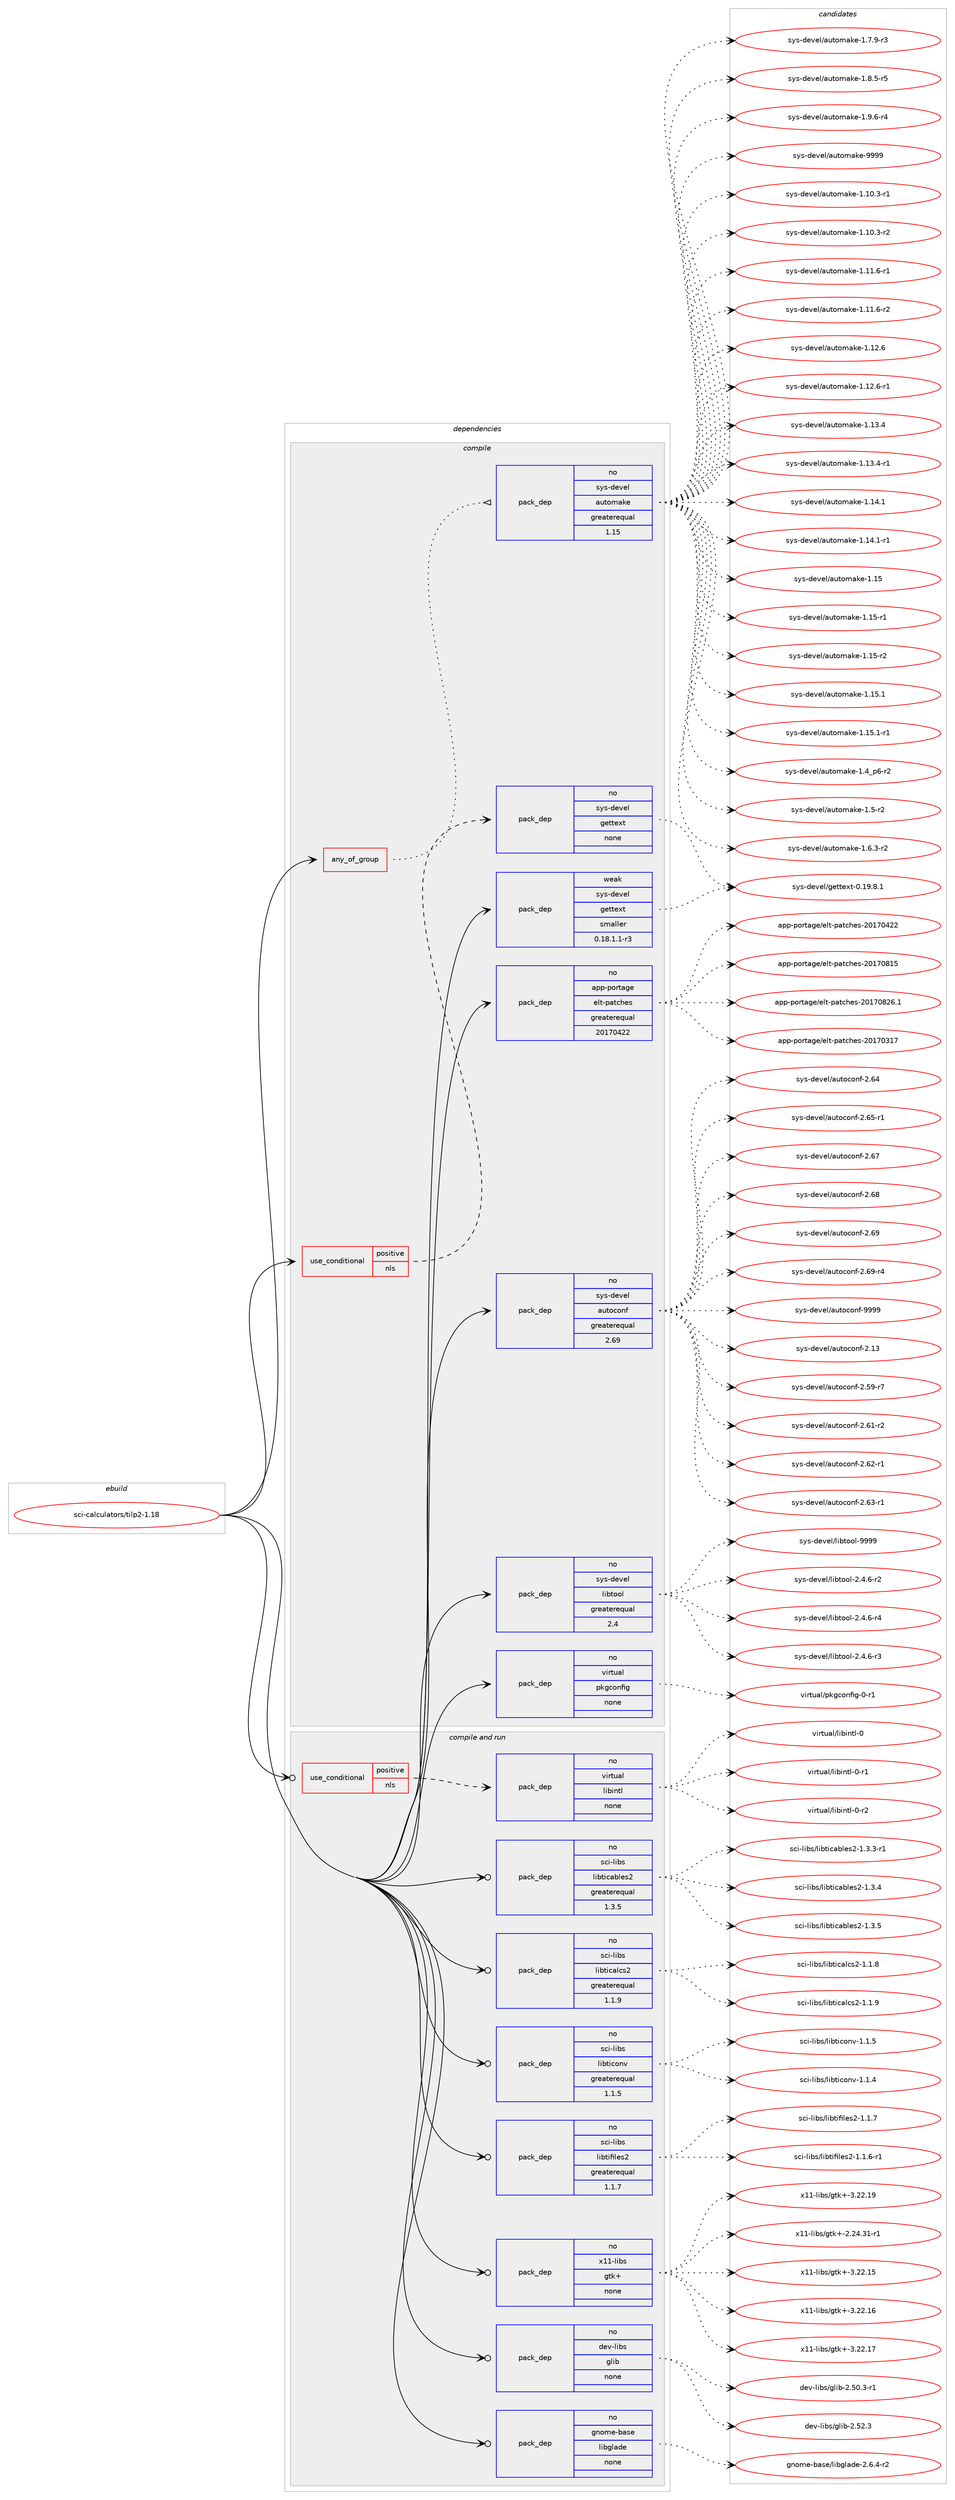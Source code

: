 digraph prolog {

# *************
# Graph options
# *************

newrank=true;
concentrate=true;
compound=true;
graph [rankdir=LR,fontname=Helvetica,fontsize=10,ranksep=1.5];#, ranksep=2.5, nodesep=0.2];
edge  [arrowhead=vee];
node  [fontname=Helvetica,fontsize=10];

# **********
# The ebuild
# **********

subgraph cluster_leftcol {
color=gray;
rank=same;
label=<<i>ebuild</i>>;
id [label="sci-calculators/tilp2-1.18", color=red, width=4, href="../sci-calculators/tilp2-1.18.svg"];
}

# ****************
# The dependencies
# ****************

subgraph cluster_midcol {
color=gray;
label=<<i>dependencies</i>>;
subgraph cluster_compile {
fillcolor="#eeeeee";
style=filled;
label=<<i>compile</i>>;
subgraph any7502 {
dependency445598 [label=<<TABLE BORDER="0" CELLBORDER="1" CELLSPACING="0" CELLPADDING="4"><TR><TD CELLPADDING="10">any_of_group</TD></TR></TABLE>>, shape=none, color=red];subgraph pack328387 {
dependency445599 [label=<<TABLE BORDER="0" CELLBORDER="1" CELLSPACING="0" CELLPADDING="4" WIDTH="220"><TR><TD ROWSPAN="6" CELLPADDING="30">pack_dep</TD></TR><TR><TD WIDTH="110">no</TD></TR><TR><TD>sys-devel</TD></TR><TR><TD>automake</TD></TR><TR><TD>greaterequal</TD></TR><TR><TD>1.15</TD></TR></TABLE>>, shape=none, color=blue];
}
dependency445598:e -> dependency445599:w [weight=20,style="dotted",arrowhead="oinv"];
}
id:e -> dependency445598:w [weight=20,style="solid",arrowhead="vee"];
subgraph cond109464 {
dependency445600 [label=<<TABLE BORDER="0" CELLBORDER="1" CELLSPACING="0" CELLPADDING="4"><TR><TD ROWSPAN="3" CELLPADDING="10">use_conditional</TD></TR><TR><TD>positive</TD></TR><TR><TD>nls</TD></TR></TABLE>>, shape=none, color=red];
subgraph pack328388 {
dependency445601 [label=<<TABLE BORDER="0" CELLBORDER="1" CELLSPACING="0" CELLPADDING="4" WIDTH="220"><TR><TD ROWSPAN="6" CELLPADDING="30">pack_dep</TD></TR><TR><TD WIDTH="110">no</TD></TR><TR><TD>sys-devel</TD></TR><TR><TD>gettext</TD></TR><TR><TD>none</TD></TR><TR><TD></TD></TR></TABLE>>, shape=none, color=blue];
}
dependency445600:e -> dependency445601:w [weight=20,style="dashed",arrowhead="vee"];
}
id:e -> dependency445600:w [weight=20,style="solid",arrowhead="vee"];
subgraph pack328389 {
dependency445602 [label=<<TABLE BORDER="0" CELLBORDER="1" CELLSPACING="0" CELLPADDING="4" WIDTH="220"><TR><TD ROWSPAN="6" CELLPADDING="30">pack_dep</TD></TR><TR><TD WIDTH="110">no</TD></TR><TR><TD>app-portage</TD></TR><TR><TD>elt-patches</TD></TR><TR><TD>greaterequal</TD></TR><TR><TD>20170422</TD></TR></TABLE>>, shape=none, color=blue];
}
id:e -> dependency445602:w [weight=20,style="solid",arrowhead="vee"];
subgraph pack328390 {
dependency445603 [label=<<TABLE BORDER="0" CELLBORDER="1" CELLSPACING="0" CELLPADDING="4" WIDTH="220"><TR><TD ROWSPAN="6" CELLPADDING="30">pack_dep</TD></TR><TR><TD WIDTH="110">no</TD></TR><TR><TD>sys-devel</TD></TR><TR><TD>autoconf</TD></TR><TR><TD>greaterequal</TD></TR><TR><TD>2.69</TD></TR></TABLE>>, shape=none, color=blue];
}
id:e -> dependency445603:w [weight=20,style="solid",arrowhead="vee"];
subgraph pack328391 {
dependency445604 [label=<<TABLE BORDER="0" CELLBORDER="1" CELLSPACING="0" CELLPADDING="4" WIDTH="220"><TR><TD ROWSPAN="6" CELLPADDING="30">pack_dep</TD></TR><TR><TD WIDTH="110">no</TD></TR><TR><TD>sys-devel</TD></TR><TR><TD>libtool</TD></TR><TR><TD>greaterequal</TD></TR><TR><TD>2.4</TD></TR></TABLE>>, shape=none, color=blue];
}
id:e -> dependency445604:w [weight=20,style="solid",arrowhead="vee"];
subgraph pack328392 {
dependency445605 [label=<<TABLE BORDER="0" CELLBORDER="1" CELLSPACING="0" CELLPADDING="4" WIDTH="220"><TR><TD ROWSPAN="6" CELLPADDING="30">pack_dep</TD></TR><TR><TD WIDTH="110">no</TD></TR><TR><TD>virtual</TD></TR><TR><TD>pkgconfig</TD></TR><TR><TD>none</TD></TR><TR><TD></TD></TR></TABLE>>, shape=none, color=blue];
}
id:e -> dependency445605:w [weight=20,style="solid",arrowhead="vee"];
subgraph pack328393 {
dependency445606 [label=<<TABLE BORDER="0" CELLBORDER="1" CELLSPACING="0" CELLPADDING="4" WIDTH="220"><TR><TD ROWSPAN="6" CELLPADDING="30">pack_dep</TD></TR><TR><TD WIDTH="110">weak</TD></TR><TR><TD>sys-devel</TD></TR><TR><TD>gettext</TD></TR><TR><TD>smaller</TD></TR><TR><TD>0.18.1.1-r3</TD></TR></TABLE>>, shape=none, color=blue];
}
id:e -> dependency445606:w [weight=20,style="solid",arrowhead="vee"];
}
subgraph cluster_compileandrun {
fillcolor="#eeeeee";
style=filled;
label=<<i>compile and run</i>>;
subgraph cond109465 {
dependency445607 [label=<<TABLE BORDER="0" CELLBORDER="1" CELLSPACING="0" CELLPADDING="4"><TR><TD ROWSPAN="3" CELLPADDING="10">use_conditional</TD></TR><TR><TD>positive</TD></TR><TR><TD>nls</TD></TR></TABLE>>, shape=none, color=red];
subgraph pack328394 {
dependency445608 [label=<<TABLE BORDER="0" CELLBORDER="1" CELLSPACING="0" CELLPADDING="4" WIDTH="220"><TR><TD ROWSPAN="6" CELLPADDING="30">pack_dep</TD></TR><TR><TD WIDTH="110">no</TD></TR><TR><TD>virtual</TD></TR><TR><TD>libintl</TD></TR><TR><TD>none</TD></TR><TR><TD></TD></TR></TABLE>>, shape=none, color=blue];
}
dependency445607:e -> dependency445608:w [weight=20,style="dashed",arrowhead="vee"];
}
id:e -> dependency445607:w [weight=20,style="solid",arrowhead="odotvee"];
subgraph pack328395 {
dependency445609 [label=<<TABLE BORDER="0" CELLBORDER="1" CELLSPACING="0" CELLPADDING="4" WIDTH="220"><TR><TD ROWSPAN="6" CELLPADDING="30">pack_dep</TD></TR><TR><TD WIDTH="110">no</TD></TR><TR><TD>dev-libs</TD></TR><TR><TD>glib</TD></TR><TR><TD>none</TD></TR><TR><TD></TD></TR></TABLE>>, shape=none, color=blue];
}
id:e -> dependency445609:w [weight=20,style="solid",arrowhead="odotvee"];
subgraph pack328396 {
dependency445610 [label=<<TABLE BORDER="0" CELLBORDER="1" CELLSPACING="0" CELLPADDING="4" WIDTH="220"><TR><TD ROWSPAN="6" CELLPADDING="30">pack_dep</TD></TR><TR><TD WIDTH="110">no</TD></TR><TR><TD>gnome-base</TD></TR><TR><TD>libglade</TD></TR><TR><TD>none</TD></TR><TR><TD></TD></TR></TABLE>>, shape=none, color=blue];
}
id:e -> dependency445610:w [weight=20,style="solid",arrowhead="odotvee"];
subgraph pack328397 {
dependency445611 [label=<<TABLE BORDER="0" CELLBORDER="1" CELLSPACING="0" CELLPADDING="4" WIDTH="220"><TR><TD ROWSPAN="6" CELLPADDING="30">pack_dep</TD></TR><TR><TD WIDTH="110">no</TD></TR><TR><TD>sci-libs</TD></TR><TR><TD>libticables2</TD></TR><TR><TD>greaterequal</TD></TR><TR><TD>1.3.5</TD></TR></TABLE>>, shape=none, color=blue];
}
id:e -> dependency445611:w [weight=20,style="solid",arrowhead="odotvee"];
subgraph pack328398 {
dependency445612 [label=<<TABLE BORDER="0" CELLBORDER="1" CELLSPACING="0" CELLPADDING="4" WIDTH="220"><TR><TD ROWSPAN="6" CELLPADDING="30">pack_dep</TD></TR><TR><TD WIDTH="110">no</TD></TR><TR><TD>sci-libs</TD></TR><TR><TD>libticalcs2</TD></TR><TR><TD>greaterequal</TD></TR><TR><TD>1.1.9</TD></TR></TABLE>>, shape=none, color=blue];
}
id:e -> dependency445612:w [weight=20,style="solid",arrowhead="odotvee"];
subgraph pack328399 {
dependency445613 [label=<<TABLE BORDER="0" CELLBORDER="1" CELLSPACING="0" CELLPADDING="4" WIDTH="220"><TR><TD ROWSPAN="6" CELLPADDING="30">pack_dep</TD></TR><TR><TD WIDTH="110">no</TD></TR><TR><TD>sci-libs</TD></TR><TR><TD>libticonv</TD></TR><TR><TD>greaterequal</TD></TR><TR><TD>1.1.5</TD></TR></TABLE>>, shape=none, color=blue];
}
id:e -> dependency445613:w [weight=20,style="solid",arrowhead="odotvee"];
subgraph pack328400 {
dependency445614 [label=<<TABLE BORDER="0" CELLBORDER="1" CELLSPACING="0" CELLPADDING="4" WIDTH="220"><TR><TD ROWSPAN="6" CELLPADDING="30">pack_dep</TD></TR><TR><TD WIDTH="110">no</TD></TR><TR><TD>sci-libs</TD></TR><TR><TD>libtifiles2</TD></TR><TR><TD>greaterequal</TD></TR><TR><TD>1.1.7</TD></TR></TABLE>>, shape=none, color=blue];
}
id:e -> dependency445614:w [weight=20,style="solid",arrowhead="odotvee"];
subgraph pack328401 {
dependency445615 [label=<<TABLE BORDER="0" CELLBORDER="1" CELLSPACING="0" CELLPADDING="4" WIDTH="220"><TR><TD ROWSPAN="6" CELLPADDING="30">pack_dep</TD></TR><TR><TD WIDTH="110">no</TD></TR><TR><TD>x11-libs</TD></TR><TR><TD>gtk+</TD></TR><TR><TD>none</TD></TR><TR><TD></TD></TR></TABLE>>, shape=none, color=blue];
}
id:e -> dependency445615:w [weight=20,style="solid",arrowhead="odotvee"];
}
subgraph cluster_run {
fillcolor="#eeeeee";
style=filled;
label=<<i>run</i>>;
}
}

# **************
# The candidates
# **************

subgraph cluster_choices {
rank=same;
color=gray;
label=<<i>candidates</i>>;

subgraph choice328387 {
color=black;
nodesep=1;
choice11512111545100101118101108479711711611110997107101454946494846514511449 [label="sys-devel/automake-1.10.3-r1", color=red, width=4,href="../sys-devel/automake-1.10.3-r1.svg"];
choice11512111545100101118101108479711711611110997107101454946494846514511450 [label="sys-devel/automake-1.10.3-r2", color=red, width=4,href="../sys-devel/automake-1.10.3-r2.svg"];
choice11512111545100101118101108479711711611110997107101454946494946544511449 [label="sys-devel/automake-1.11.6-r1", color=red, width=4,href="../sys-devel/automake-1.11.6-r1.svg"];
choice11512111545100101118101108479711711611110997107101454946494946544511450 [label="sys-devel/automake-1.11.6-r2", color=red, width=4,href="../sys-devel/automake-1.11.6-r2.svg"];
choice1151211154510010111810110847971171161111099710710145494649504654 [label="sys-devel/automake-1.12.6", color=red, width=4,href="../sys-devel/automake-1.12.6.svg"];
choice11512111545100101118101108479711711611110997107101454946495046544511449 [label="sys-devel/automake-1.12.6-r1", color=red, width=4,href="../sys-devel/automake-1.12.6-r1.svg"];
choice1151211154510010111810110847971171161111099710710145494649514652 [label="sys-devel/automake-1.13.4", color=red, width=4,href="../sys-devel/automake-1.13.4.svg"];
choice11512111545100101118101108479711711611110997107101454946495146524511449 [label="sys-devel/automake-1.13.4-r1", color=red, width=4,href="../sys-devel/automake-1.13.4-r1.svg"];
choice1151211154510010111810110847971171161111099710710145494649524649 [label="sys-devel/automake-1.14.1", color=red, width=4,href="../sys-devel/automake-1.14.1.svg"];
choice11512111545100101118101108479711711611110997107101454946495246494511449 [label="sys-devel/automake-1.14.1-r1", color=red, width=4,href="../sys-devel/automake-1.14.1-r1.svg"];
choice115121115451001011181011084797117116111109971071014549464953 [label="sys-devel/automake-1.15", color=red, width=4,href="../sys-devel/automake-1.15.svg"];
choice1151211154510010111810110847971171161111099710710145494649534511449 [label="sys-devel/automake-1.15-r1", color=red, width=4,href="../sys-devel/automake-1.15-r1.svg"];
choice1151211154510010111810110847971171161111099710710145494649534511450 [label="sys-devel/automake-1.15-r2", color=red, width=4,href="../sys-devel/automake-1.15-r2.svg"];
choice1151211154510010111810110847971171161111099710710145494649534649 [label="sys-devel/automake-1.15.1", color=red, width=4,href="../sys-devel/automake-1.15.1.svg"];
choice11512111545100101118101108479711711611110997107101454946495346494511449 [label="sys-devel/automake-1.15.1-r1", color=red, width=4,href="../sys-devel/automake-1.15.1-r1.svg"];
choice115121115451001011181011084797117116111109971071014549465295112544511450 [label="sys-devel/automake-1.4_p6-r2", color=red, width=4,href="../sys-devel/automake-1.4_p6-r2.svg"];
choice11512111545100101118101108479711711611110997107101454946534511450 [label="sys-devel/automake-1.5-r2", color=red, width=4,href="../sys-devel/automake-1.5-r2.svg"];
choice115121115451001011181011084797117116111109971071014549465446514511450 [label="sys-devel/automake-1.6.3-r2", color=red, width=4,href="../sys-devel/automake-1.6.3-r2.svg"];
choice115121115451001011181011084797117116111109971071014549465546574511451 [label="sys-devel/automake-1.7.9-r3", color=red, width=4,href="../sys-devel/automake-1.7.9-r3.svg"];
choice115121115451001011181011084797117116111109971071014549465646534511453 [label="sys-devel/automake-1.8.5-r5", color=red, width=4,href="../sys-devel/automake-1.8.5-r5.svg"];
choice115121115451001011181011084797117116111109971071014549465746544511452 [label="sys-devel/automake-1.9.6-r4", color=red, width=4,href="../sys-devel/automake-1.9.6-r4.svg"];
choice115121115451001011181011084797117116111109971071014557575757 [label="sys-devel/automake-9999", color=red, width=4,href="../sys-devel/automake-9999.svg"];
dependency445599:e -> choice11512111545100101118101108479711711611110997107101454946494846514511449:w [style=dotted,weight="100"];
dependency445599:e -> choice11512111545100101118101108479711711611110997107101454946494846514511450:w [style=dotted,weight="100"];
dependency445599:e -> choice11512111545100101118101108479711711611110997107101454946494946544511449:w [style=dotted,weight="100"];
dependency445599:e -> choice11512111545100101118101108479711711611110997107101454946494946544511450:w [style=dotted,weight="100"];
dependency445599:e -> choice1151211154510010111810110847971171161111099710710145494649504654:w [style=dotted,weight="100"];
dependency445599:e -> choice11512111545100101118101108479711711611110997107101454946495046544511449:w [style=dotted,weight="100"];
dependency445599:e -> choice1151211154510010111810110847971171161111099710710145494649514652:w [style=dotted,weight="100"];
dependency445599:e -> choice11512111545100101118101108479711711611110997107101454946495146524511449:w [style=dotted,weight="100"];
dependency445599:e -> choice1151211154510010111810110847971171161111099710710145494649524649:w [style=dotted,weight="100"];
dependency445599:e -> choice11512111545100101118101108479711711611110997107101454946495246494511449:w [style=dotted,weight="100"];
dependency445599:e -> choice115121115451001011181011084797117116111109971071014549464953:w [style=dotted,weight="100"];
dependency445599:e -> choice1151211154510010111810110847971171161111099710710145494649534511449:w [style=dotted,weight="100"];
dependency445599:e -> choice1151211154510010111810110847971171161111099710710145494649534511450:w [style=dotted,weight="100"];
dependency445599:e -> choice1151211154510010111810110847971171161111099710710145494649534649:w [style=dotted,weight="100"];
dependency445599:e -> choice11512111545100101118101108479711711611110997107101454946495346494511449:w [style=dotted,weight="100"];
dependency445599:e -> choice115121115451001011181011084797117116111109971071014549465295112544511450:w [style=dotted,weight="100"];
dependency445599:e -> choice11512111545100101118101108479711711611110997107101454946534511450:w [style=dotted,weight="100"];
dependency445599:e -> choice115121115451001011181011084797117116111109971071014549465446514511450:w [style=dotted,weight="100"];
dependency445599:e -> choice115121115451001011181011084797117116111109971071014549465546574511451:w [style=dotted,weight="100"];
dependency445599:e -> choice115121115451001011181011084797117116111109971071014549465646534511453:w [style=dotted,weight="100"];
dependency445599:e -> choice115121115451001011181011084797117116111109971071014549465746544511452:w [style=dotted,weight="100"];
dependency445599:e -> choice115121115451001011181011084797117116111109971071014557575757:w [style=dotted,weight="100"];
}
subgraph choice328388 {
color=black;
nodesep=1;
choice1151211154510010111810110847103101116116101120116454846495746564649 [label="sys-devel/gettext-0.19.8.1", color=red, width=4,href="../sys-devel/gettext-0.19.8.1.svg"];
dependency445601:e -> choice1151211154510010111810110847103101116116101120116454846495746564649:w [style=dotted,weight="100"];
}
subgraph choice328389 {
color=black;
nodesep=1;
choice97112112451121111141169710310147101108116451129711699104101115455048495548514955 [label="app-portage/elt-patches-20170317", color=red, width=4,href="../app-portage/elt-patches-20170317.svg"];
choice97112112451121111141169710310147101108116451129711699104101115455048495548525050 [label="app-portage/elt-patches-20170422", color=red, width=4,href="../app-portage/elt-patches-20170422.svg"];
choice97112112451121111141169710310147101108116451129711699104101115455048495548564953 [label="app-portage/elt-patches-20170815", color=red, width=4,href="../app-portage/elt-patches-20170815.svg"];
choice971121124511211111411697103101471011081164511297116991041011154550484955485650544649 [label="app-portage/elt-patches-20170826.1", color=red, width=4,href="../app-portage/elt-patches-20170826.1.svg"];
dependency445602:e -> choice97112112451121111141169710310147101108116451129711699104101115455048495548514955:w [style=dotted,weight="100"];
dependency445602:e -> choice97112112451121111141169710310147101108116451129711699104101115455048495548525050:w [style=dotted,weight="100"];
dependency445602:e -> choice97112112451121111141169710310147101108116451129711699104101115455048495548564953:w [style=dotted,weight="100"];
dependency445602:e -> choice971121124511211111411697103101471011081164511297116991041011154550484955485650544649:w [style=dotted,weight="100"];
}
subgraph choice328390 {
color=black;
nodesep=1;
choice115121115451001011181011084797117116111991111101024550464951 [label="sys-devel/autoconf-2.13", color=red, width=4,href="../sys-devel/autoconf-2.13.svg"];
choice1151211154510010111810110847971171161119911111010245504653574511455 [label="sys-devel/autoconf-2.59-r7", color=red, width=4,href="../sys-devel/autoconf-2.59-r7.svg"];
choice1151211154510010111810110847971171161119911111010245504654494511450 [label="sys-devel/autoconf-2.61-r2", color=red, width=4,href="../sys-devel/autoconf-2.61-r2.svg"];
choice1151211154510010111810110847971171161119911111010245504654504511449 [label="sys-devel/autoconf-2.62-r1", color=red, width=4,href="../sys-devel/autoconf-2.62-r1.svg"];
choice1151211154510010111810110847971171161119911111010245504654514511449 [label="sys-devel/autoconf-2.63-r1", color=red, width=4,href="../sys-devel/autoconf-2.63-r1.svg"];
choice115121115451001011181011084797117116111991111101024550465452 [label="sys-devel/autoconf-2.64", color=red, width=4,href="../sys-devel/autoconf-2.64.svg"];
choice1151211154510010111810110847971171161119911111010245504654534511449 [label="sys-devel/autoconf-2.65-r1", color=red, width=4,href="../sys-devel/autoconf-2.65-r1.svg"];
choice115121115451001011181011084797117116111991111101024550465455 [label="sys-devel/autoconf-2.67", color=red, width=4,href="../sys-devel/autoconf-2.67.svg"];
choice115121115451001011181011084797117116111991111101024550465456 [label="sys-devel/autoconf-2.68", color=red, width=4,href="../sys-devel/autoconf-2.68.svg"];
choice115121115451001011181011084797117116111991111101024550465457 [label="sys-devel/autoconf-2.69", color=red, width=4,href="../sys-devel/autoconf-2.69.svg"];
choice1151211154510010111810110847971171161119911111010245504654574511452 [label="sys-devel/autoconf-2.69-r4", color=red, width=4,href="../sys-devel/autoconf-2.69-r4.svg"];
choice115121115451001011181011084797117116111991111101024557575757 [label="sys-devel/autoconf-9999", color=red, width=4,href="../sys-devel/autoconf-9999.svg"];
dependency445603:e -> choice115121115451001011181011084797117116111991111101024550464951:w [style=dotted,weight="100"];
dependency445603:e -> choice1151211154510010111810110847971171161119911111010245504653574511455:w [style=dotted,weight="100"];
dependency445603:e -> choice1151211154510010111810110847971171161119911111010245504654494511450:w [style=dotted,weight="100"];
dependency445603:e -> choice1151211154510010111810110847971171161119911111010245504654504511449:w [style=dotted,weight="100"];
dependency445603:e -> choice1151211154510010111810110847971171161119911111010245504654514511449:w [style=dotted,weight="100"];
dependency445603:e -> choice115121115451001011181011084797117116111991111101024550465452:w [style=dotted,weight="100"];
dependency445603:e -> choice1151211154510010111810110847971171161119911111010245504654534511449:w [style=dotted,weight="100"];
dependency445603:e -> choice115121115451001011181011084797117116111991111101024550465455:w [style=dotted,weight="100"];
dependency445603:e -> choice115121115451001011181011084797117116111991111101024550465456:w [style=dotted,weight="100"];
dependency445603:e -> choice115121115451001011181011084797117116111991111101024550465457:w [style=dotted,weight="100"];
dependency445603:e -> choice1151211154510010111810110847971171161119911111010245504654574511452:w [style=dotted,weight="100"];
dependency445603:e -> choice115121115451001011181011084797117116111991111101024557575757:w [style=dotted,weight="100"];
}
subgraph choice328391 {
color=black;
nodesep=1;
choice1151211154510010111810110847108105981161111111084550465246544511450 [label="sys-devel/libtool-2.4.6-r2", color=red, width=4,href="../sys-devel/libtool-2.4.6-r2.svg"];
choice1151211154510010111810110847108105981161111111084550465246544511451 [label="sys-devel/libtool-2.4.6-r3", color=red, width=4,href="../sys-devel/libtool-2.4.6-r3.svg"];
choice1151211154510010111810110847108105981161111111084550465246544511452 [label="sys-devel/libtool-2.4.6-r4", color=red, width=4,href="../sys-devel/libtool-2.4.6-r4.svg"];
choice1151211154510010111810110847108105981161111111084557575757 [label="sys-devel/libtool-9999", color=red, width=4,href="../sys-devel/libtool-9999.svg"];
dependency445604:e -> choice1151211154510010111810110847108105981161111111084550465246544511450:w [style=dotted,weight="100"];
dependency445604:e -> choice1151211154510010111810110847108105981161111111084550465246544511451:w [style=dotted,weight="100"];
dependency445604:e -> choice1151211154510010111810110847108105981161111111084550465246544511452:w [style=dotted,weight="100"];
dependency445604:e -> choice1151211154510010111810110847108105981161111111084557575757:w [style=dotted,weight="100"];
}
subgraph choice328392 {
color=black;
nodesep=1;
choice11810511411611797108471121071039911111010210510345484511449 [label="virtual/pkgconfig-0-r1", color=red, width=4,href="../virtual/pkgconfig-0-r1.svg"];
dependency445605:e -> choice11810511411611797108471121071039911111010210510345484511449:w [style=dotted,weight="100"];
}
subgraph choice328393 {
color=black;
nodesep=1;
choice1151211154510010111810110847103101116116101120116454846495746564649 [label="sys-devel/gettext-0.19.8.1", color=red, width=4,href="../sys-devel/gettext-0.19.8.1.svg"];
dependency445606:e -> choice1151211154510010111810110847103101116116101120116454846495746564649:w [style=dotted,weight="100"];
}
subgraph choice328394 {
color=black;
nodesep=1;
choice1181051141161179710847108105981051101161084548 [label="virtual/libintl-0", color=red, width=4,href="../virtual/libintl-0.svg"];
choice11810511411611797108471081059810511011610845484511449 [label="virtual/libintl-0-r1", color=red, width=4,href="../virtual/libintl-0-r1.svg"];
choice11810511411611797108471081059810511011610845484511450 [label="virtual/libintl-0-r2", color=red, width=4,href="../virtual/libintl-0-r2.svg"];
dependency445608:e -> choice1181051141161179710847108105981051101161084548:w [style=dotted,weight="100"];
dependency445608:e -> choice11810511411611797108471081059810511011610845484511449:w [style=dotted,weight="100"];
dependency445608:e -> choice11810511411611797108471081059810511011610845484511450:w [style=dotted,weight="100"];
}
subgraph choice328395 {
color=black;
nodesep=1;
choice10010111845108105981154710310810598455046534846514511449 [label="dev-libs/glib-2.50.3-r1", color=red, width=4,href="../dev-libs/glib-2.50.3-r1.svg"];
choice1001011184510810598115471031081059845504653504651 [label="dev-libs/glib-2.52.3", color=red, width=4,href="../dev-libs/glib-2.52.3.svg"];
dependency445609:e -> choice10010111845108105981154710310810598455046534846514511449:w [style=dotted,weight="100"];
dependency445609:e -> choice1001011184510810598115471031081059845504653504651:w [style=dotted,weight="100"];
}
subgraph choice328396 {
color=black;
nodesep=1;
choice1031101111091014598971151014710810598103108971001014550465446524511450 [label="gnome-base/libglade-2.6.4-r2", color=red, width=4,href="../gnome-base/libglade-2.6.4-r2.svg"];
dependency445610:e -> choice1031101111091014598971151014710810598103108971001014550465446524511450:w [style=dotted,weight="100"];
}
subgraph choice328397 {
color=black;
nodesep=1;
choice1159910545108105981154710810598116105999798108101115504549465146514511449 [label="sci-libs/libticables2-1.3.3-r1", color=red, width=4,href="../sci-libs/libticables2-1.3.3-r1.svg"];
choice115991054510810598115471081059811610599979810810111550454946514652 [label="sci-libs/libticables2-1.3.4", color=red, width=4,href="../sci-libs/libticables2-1.3.4.svg"];
choice115991054510810598115471081059811610599979810810111550454946514653 [label="sci-libs/libticables2-1.3.5", color=red, width=4,href="../sci-libs/libticables2-1.3.5.svg"];
dependency445611:e -> choice1159910545108105981154710810598116105999798108101115504549465146514511449:w [style=dotted,weight="100"];
dependency445611:e -> choice115991054510810598115471081059811610599979810810111550454946514652:w [style=dotted,weight="100"];
dependency445611:e -> choice115991054510810598115471081059811610599979810810111550454946514653:w [style=dotted,weight="100"];
}
subgraph choice328398 {
color=black;
nodesep=1;
choice115991054510810598115471081059811610599971089911550454946494656 [label="sci-libs/libticalcs2-1.1.8", color=red, width=4,href="../sci-libs/libticalcs2-1.1.8.svg"];
choice115991054510810598115471081059811610599971089911550454946494657 [label="sci-libs/libticalcs2-1.1.9", color=red, width=4,href="../sci-libs/libticalcs2-1.1.9.svg"];
dependency445612:e -> choice115991054510810598115471081059811610599971089911550454946494656:w [style=dotted,weight="100"];
dependency445612:e -> choice115991054510810598115471081059811610599971089911550454946494657:w [style=dotted,weight="100"];
}
subgraph choice328399 {
color=black;
nodesep=1;
choice115991054510810598115471081059811610599111110118454946494652 [label="sci-libs/libticonv-1.1.4", color=red, width=4,href="../sci-libs/libticonv-1.1.4.svg"];
choice115991054510810598115471081059811610599111110118454946494653 [label="sci-libs/libticonv-1.1.5", color=red, width=4,href="../sci-libs/libticonv-1.1.5.svg"];
dependency445613:e -> choice115991054510810598115471081059811610599111110118454946494652:w [style=dotted,weight="100"];
dependency445613:e -> choice115991054510810598115471081059811610599111110118454946494653:w [style=dotted,weight="100"];
}
subgraph choice328400 {
color=black;
nodesep=1;
choice1159910545108105981154710810598116105102105108101115504549464946544511449 [label="sci-libs/libtifiles2-1.1.6-r1", color=red, width=4,href="../sci-libs/libtifiles2-1.1.6-r1.svg"];
choice115991054510810598115471081059811610510210510810111550454946494655 [label="sci-libs/libtifiles2-1.1.7", color=red, width=4,href="../sci-libs/libtifiles2-1.1.7.svg"];
dependency445614:e -> choice1159910545108105981154710810598116105102105108101115504549464946544511449:w [style=dotted,weight="100"];
dependency445614:e -> choice115991054510810598115471081059811610510210510810111550454946494655:w [style=dotted,weight="100"];
}
subgraph choice328401 {
color=black;
nodesep=1;
choice12049494510810598115471031161074345504650524651494511449 [label="x11-libs/gtk+-2.24.31-r1", color=red, width=4,href="../x11-libs/gtk+-2.24.31-r1.svg"];
choice1204949451081059811547103116107434551465050464953 [label="x11-libs/gtk+-3.22.15", color=red, width=4,href="../x11-libs/gtk+-3.22.15.svg"];
choice1204949451081059811547103116107434551465050464954 [label="x11-libs/gtk+-3.22.16", color=red, width=4,href="../x11-libs/gtk+-3.22.16.svg"];
choice1204949451081059811547103116107434551465050464955 [label="x11-libs/gtk+-3.22.17", color=red, width=4,href="../x11-libs/gtk+-3.22.17.svg"];
choice1204949451081059811547103116107434551465050464957 [label="x11-libs/gtk+-3.22.19", color=red, width=4,href="../x11-libs/gtk+-3.22.19.svg"];
dependency445615:e -> choice12049494510810598115471031161074345504650524651494511449:w [style=dotted,weight="100"];
dependency445615:e -> choice1204949451081059811547103116107434551465050464953:w [style=dotted,weight="100"];
dependency445615:e -> choice1204949451081059811547103116107434551465050464954:w [style=dotted,weight="100"];
dependency445615:e -> choice1204949451081059811547103116107434551465050464955:w [style=dotted,weight="100"];
dependency445615:e -> choice1204949451081059811547103116107434551465050464957:w [style=dotted,weight="100"];
}
}

}
